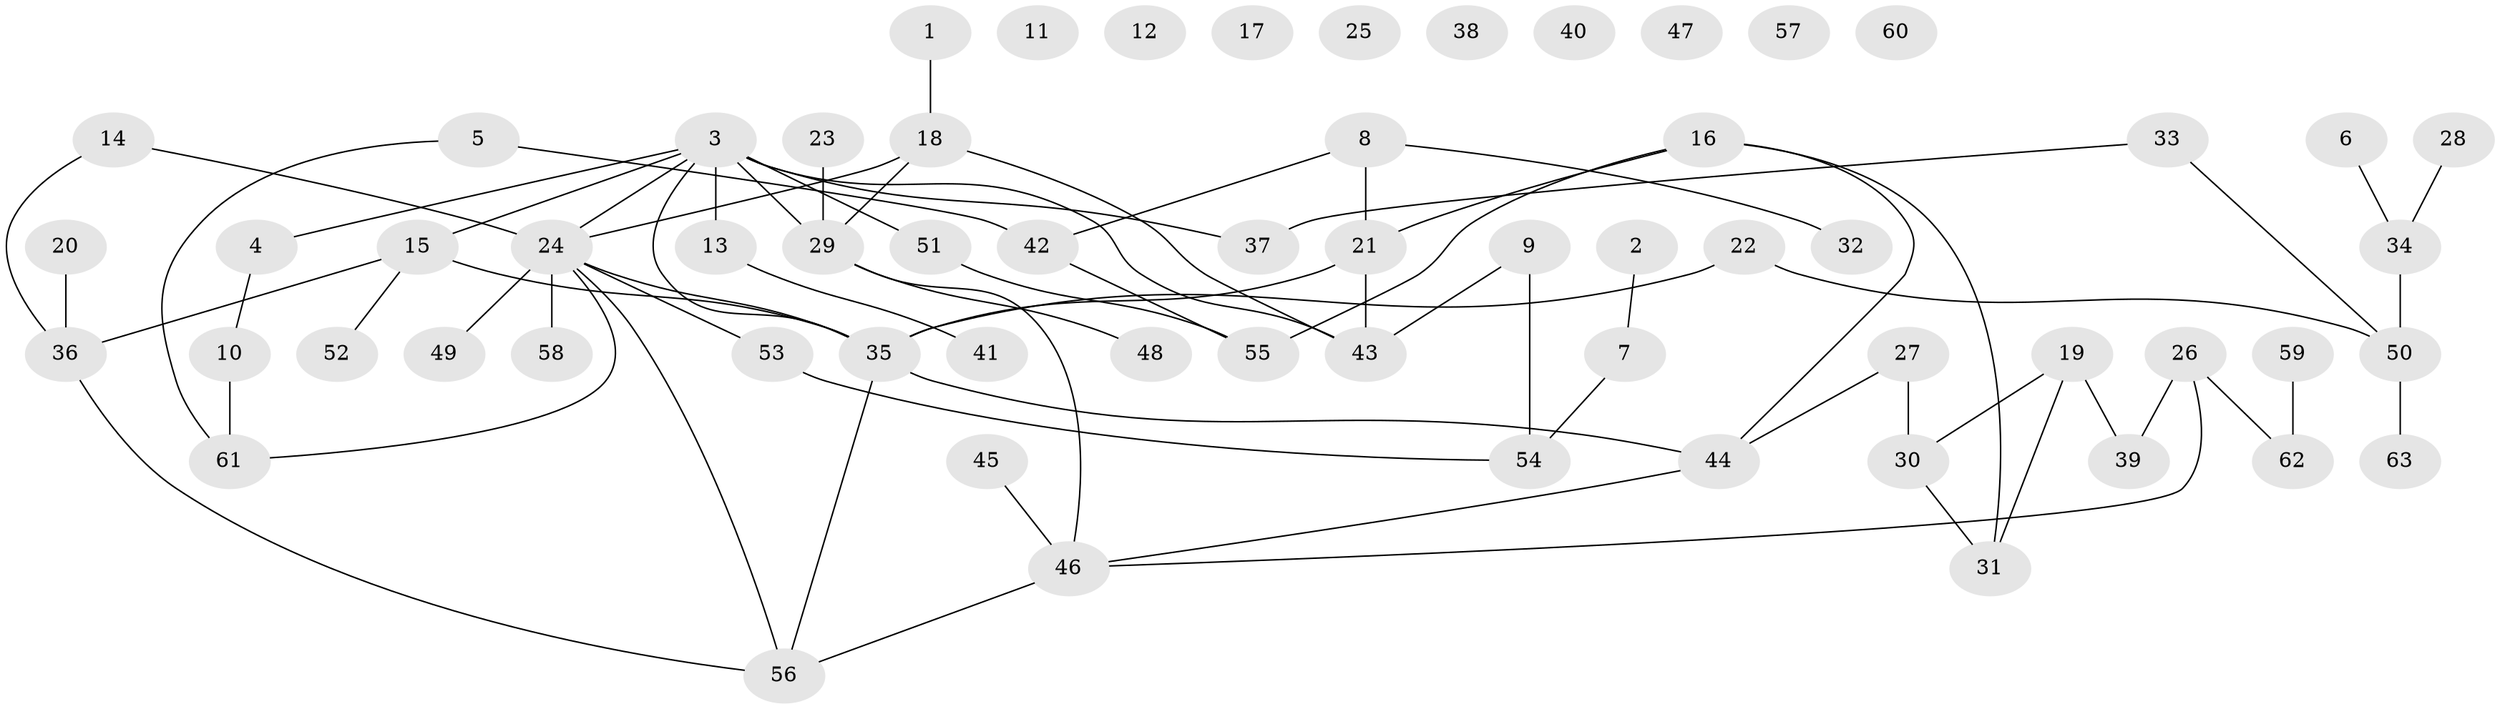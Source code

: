 // coarse degree distribution, {1: 0.2727272727272727, 2: 0.25, 0: 0.20454545454545456, 3: 0.06818181818181818, 4: 0.09090909090909091, 5: 0.045454545454545456, 9: 0.022727272727272728, 8: 0.022727272727272728, 6: 0.022727272727272728}
// Generated by graph-tools (version 1.1) at 2025/43/03/04/25 21:43:36]
// undirected, 63 vertices, 73 edges
graph export_dot {
graph [start="1"]
  node [color=gray90,style=filled];
  1;
  2;
  3;
  4;
  5;
  6;
  7;
  8;
  9;
  10;
  11;
  12;
  13;
  14;
  15;
  16;
  17;
  18;
  19;
  20;
  21;
  22;
  23;
  24;
  25;
  26;
  27;
  28;
  29;
  30;
  31;
  32;
  33;
  34;
  35;
  36;
  37;
  38;
  39;
  40;
  41;
  42;
  43;
  44;
  45;
  46;
  47;
  48;
  49;
  50;
  51;
  52;
  53;
  54;
  55;
  56;
  57;
  58;
  59;
  60;
  61;
  62;
  63;
  1 -- 18;
  2 -- 7;
  3 -- 4;
  3 -- 13;
  3 -- 15;
  3 -- 24;
  3 -- 29;
  3 -- 35;
  3 -- 37;
  3 -- 43;
  3 -- 51;
  4 -- 10;
  5 -- 42;
  5 -- 61;
  6 -- 34;
  7 -- 54;
  8 -- 21;
  8 -- 32;
  8 -- 42;
  9 -- 43;
  9 -- 54;
  10 -- 61;
  13 -- 41;
  14 -- 24;
  14 -- 36;
  15 -- 35;
  15 -- 36;
  15 -- 52;
  16 -- 21;
  16 -- 31;
  16 -- 44;
  16 -- 55;
  18 -- 24;
  18 -- 29;
  18 -- 43;
  19 -- 30;
  19 -- 31;
  19 -- 39;
  20 -- 36;
  21 -- 35;
  21 -- 43;
  22 -- 35;
  22 -- 50;
  23 -- 29;
  24 -- 35;
  24 -- 49;
  24 -- 53;
  24 -- 56;
  24 -- 58;
  24 -- 61;
  26 -- 39;
  26 -- 46;
  26 -- 62;
  27 -- 30;
  27 -- 44;
  28 -- 34;
  29 -- 46;
  29 -- 48;
  30 -- 31;
  33 -- 37;
  33 -- 50;
  34 -- 50;
  35 -- 44;
  35 -- 56;
  36 -- 56;
  42 -- 55;
  44 -- 46;
  45 -- 46;
  46 -- 56;
  50 -- 63;
  51 -- 55;
  53 -- 54;
  59 -- 62;
}
